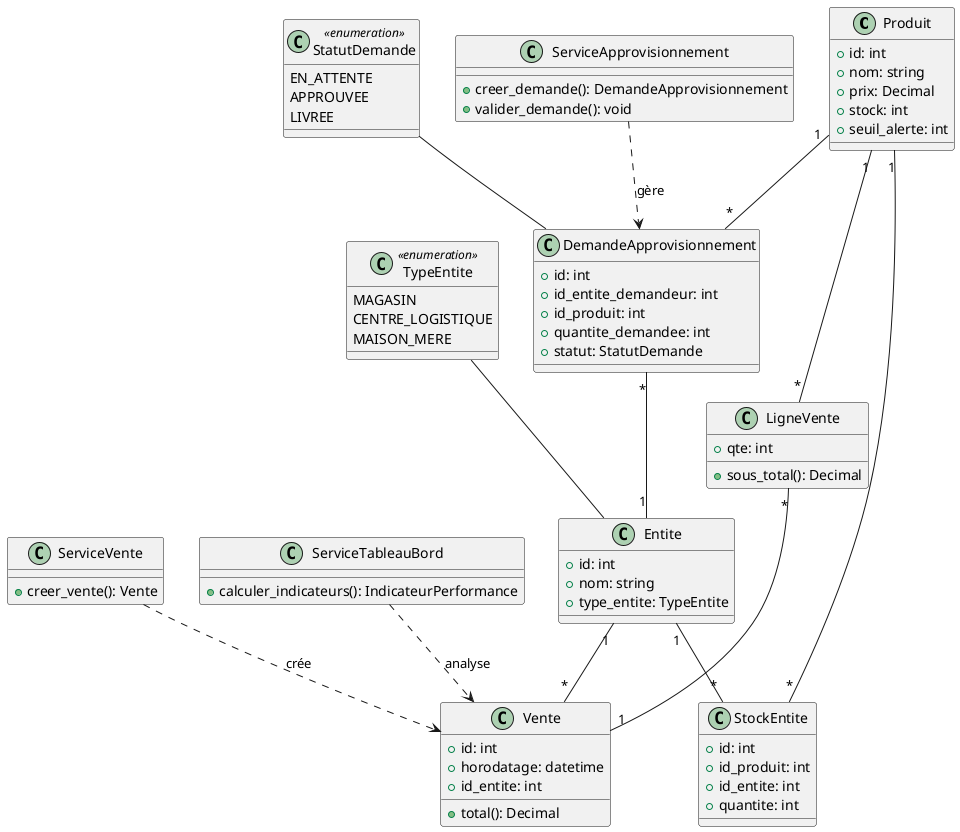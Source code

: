 @startuml
' Entités métier principales
class Produit {
  +id: int
  +nom: string
  +prix: Decimal
  +stock: int
  +seuil_alerte: int
}

class Vente {
  +id: int
  +horodatage: datetime
  +id_entite: int
  +total(): Decimal
}

class LigneVente {
  +qte: int
  +sous_total(): Decimal
}

' Entités multi-magasins
class Entite {
  +id: int
  +nom: string
  +type_entite: TypeEntite
}

class TypeEntite <<enumeration>> {
  MAGASIN
  CENTRE_LOGISTIQUE
  MAISON_MERE
}

class StockEntite {
  +id: int
  +id_produit: int
  +id_entite: int
  +quantite: int
}

class DemandeApprovisionnement {
  +id: int
  +id_entite_demandeur: int
  +id_produit: int
  +quantite_demandee: int
  +statut: StatutDemande
}

class StatutDemande <<enumeration>> {
  EN_ATTENTE
  APPROUVEE
  LIVREE
}

' Services essentiels
class ServiceVente {
  +creer_vente(): Vente
}

class ServiceApprovisionnement {
  +creer_demande(): DemandeApprovisionnement
  +valider_demande(): void
}

class ServiceTableauBord {
  +calculer_indicateurs(): IndicateurPerformance
}

' Relations principales
Produit "1" -- "*" StockEntite
Produit "1" -- "*" LigneVente
Produit "1" -- "*" DemandeApprovisionnement

Entite "1" -- "*" StockEntite
Entite "1" -- "*" Vente

LigneVente "*" -- "1" Vente
DemandeApprovisionnement "*" -- "1" Entite

TypeEntite -- Entite
StatutDemande -- DemandeApprovisionnement

' Relations services
ServiceVente ..> Vente : crée
ServiceApprovisionnement ..> DemandeApprovisionnement : gère
ServiceTableauBord ..> Vente : analyse

@enduml
